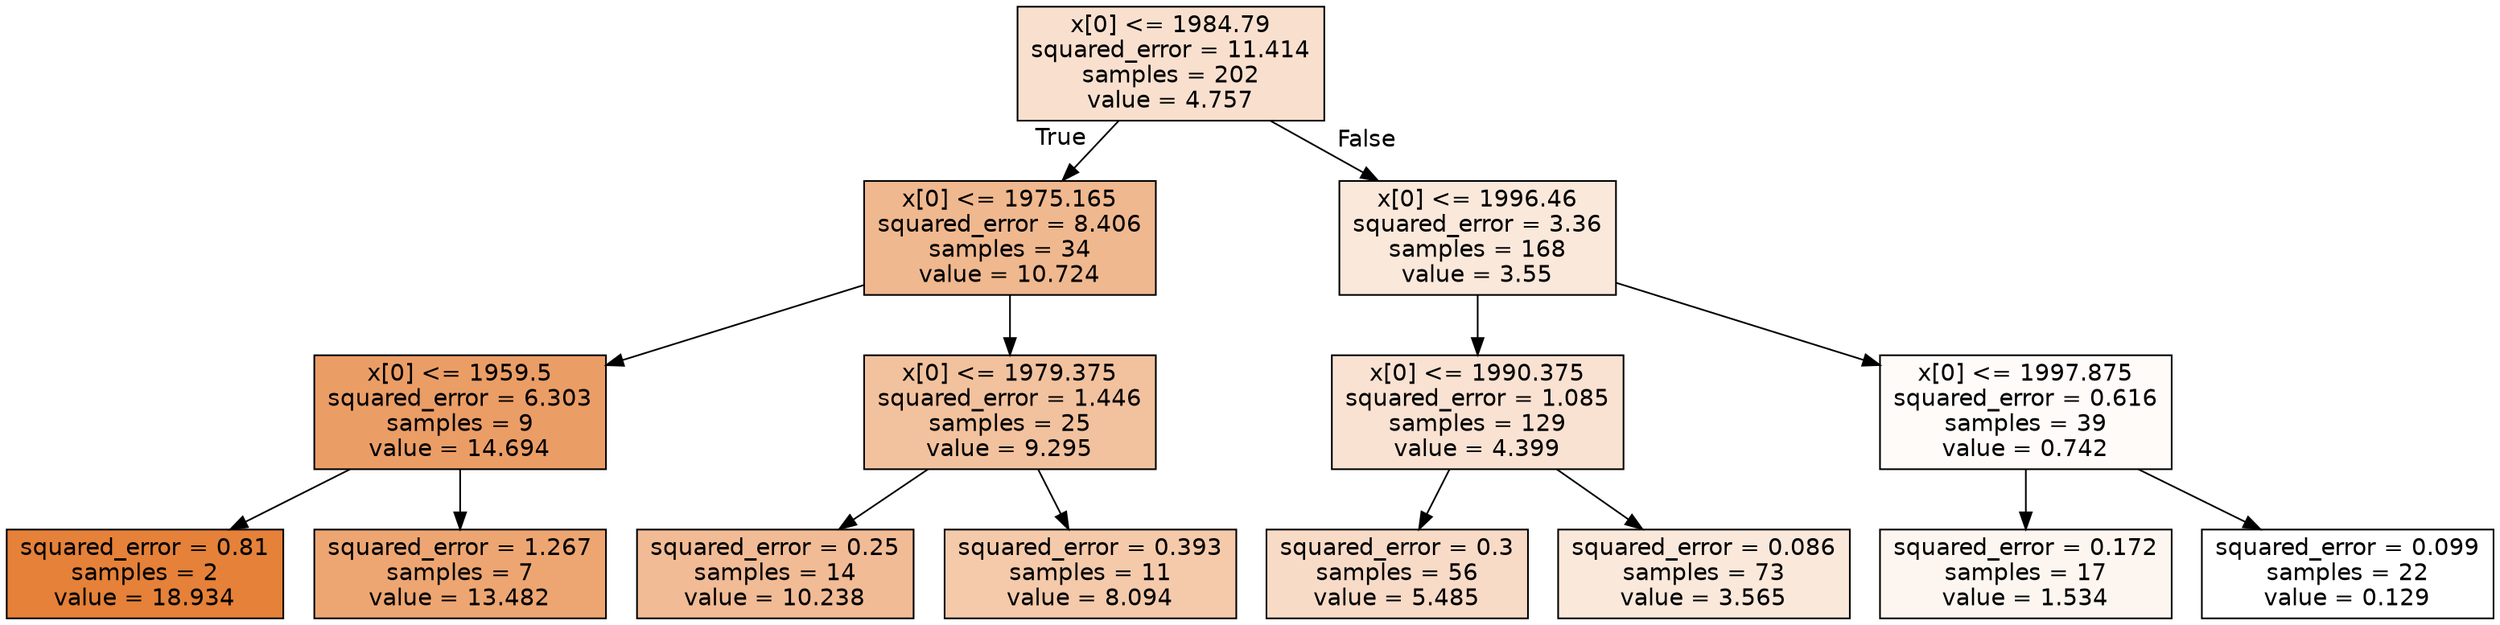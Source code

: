 digraph Tree {
node [shape=box, style="filled", color="black", fontname="helvetica"] ;
edge [fontname="helvetica"] ;
0 [label="x[0] <= 1984.79\nsquared_error = 11.414\nsamples = 202\nvalue = 4.757", fillcolor="#f9e0ce"] ;
1 [label="x[0] <= 1975.165\nsquared_error = 8.406\nsamples = 34\nvalue = 10.724", fillcolor="#f0b88f"] ;
0 -> 1 [labeldistance=2.5, labelangle=45, headlabel="True"] ;
2 [label="x[0] <= 1959.5\nsquared_error = 6.303\nsamples = 9\nvalue = 14.694", fillcolor="#eb9d66"] ;
1 -> 2 ;
3 [label="squared_error = 0.81\nsamples = 2\nvalue = 18.934", fillcolor="#e58139"] ;
2 -> 3 ;
4 [label="squared_error = 1.267\nsamples = 7\nvalue = 13.482", fillcolor="#eda672"] ;
2 -> 4 ;
5 [label="x[0] <= 1979.375\nsquared_error = 1.446\nsamples = 25\nvalue = 9.295", fillcolor="#f2c29e"] ;
1 -> 5 ;
6 [label="squared_error = 0.25\nsamples = 14\nvalue = 10.238", fillcolor="#f1bb95"] ;
5 -> 6 ;
7 [label="squared_error = 0.393\nsamples = 11\nvalue = 8.094", fillcolor="#f4caab"] ;
5 -> 7 ;
8 [label="x[0] <= 1996.46\nsquared_error = 3.36\nsamples = 168\nvalue = 3.55", fillcolor="#fae8db"] ;
0 -> 8 [labeldistance=2.5, labelangle=-45, headlabel="False"] ;
9 [label="x[0] <= 1990.375\nsquared_error = 1.085\nsamples = 129\nvalue = 4.399", fillcolor="#f9e2d2"] ;
8 -> 9 ;
10 [label="squared_error = 0.3\nsamples = 56\nvalue = 5.485", fillcolor="#f8dbc7"] ;
9 -> 10 ;
11 [label="squared_error = 0.086\nsamples = 73\nvalue = 3.565", fillcolor="#fae8db"] ;
9 -> 11 ;
12 [label="x[0] <= 1997.875\nsquared_error = 0.616\nsamples = 39\nvalue = 0.742", fillcolor="#fefbf9"] ;
8 -> 12 ;
13 [label="squared_error = 0.172\nsamples = 17\nvalue = 1.534", fillcolor="#fdf6f0"] ;
12 -> 13 ;
14 [label="squared_error = 0.099\nsamples = 22\nvalue = 0.129", fillcolor="#ffffff"] ;
12 -> 14 ;
}